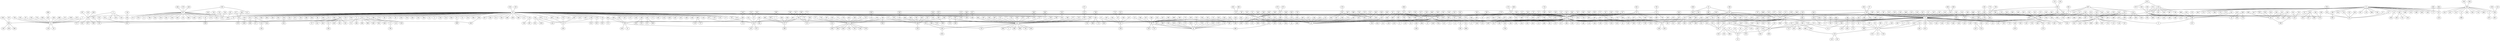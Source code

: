graph {1 [label="528" level=5];
2 [label="443" level=2];
3 [label="453" level=4];
4 [label="320" level=2];
5 [label="105" level=1];
6 [label="352" level=5];
7 [label="587" level=5];
8 [label="913" level=5];
9 [label="758" level=5];
10 [label="21" level=1];
11 [label="452" level=3];
12 [label="542" level=5];
13 [label="64" level=1];
14 [label="96" level=1];
15 [label="412" level=1];
16 [label="570" level=5];
17 [label="37" level=4];
18 [label="305" level=2];
19 [label="446" level=5];
20 [label="271" level=2];
21 [label="441" level=2];
22 [label="333" level=1];
23 [label="389" level=2];
24 [label="512" level=6];
25 [label="357" level=2];
26 [label="789" level=5];
27 [label="942" level=7];
28 [label="894" level=None];
29 [label="131" level=2];
30 [label="827" level=7];
31 [label="307" level=5];
32 [label="251" level=4];
33 [label="268" level=4];
34 [label="1" level=2];
35 [label="276" level=5];
36 [label="319" level=5];
37 [label="217" level=5];
38 [label="722" level=7];
39 [label="565" level=5];
40 [label="375" level=1];
41 [label="579" level=5];
42 [label="431" level=5];
43 [label="776" level=4];
44 [label="864" level=7];
45 [label="188" level=3];
46 [label="403" level=5];
47 [label="326" level=3];
48 [label="717" level=5];
49 [label="71" level=5];
50 [label="93" level=1];
51 [label="543" level=3];
52 [label="117" level=5];
53 [label="644" level=5];
54 [label="202" level=6];
55 [label="16" level=1];
56 [label="208" level=2];
57 [label="351" level=2];
58 [label="820" level=1];
59 [label="995" level=None];
60 [label="697" level=5];
61 [label="892" level=5];
62 [label="518" level=2];
63 [label="462" level=4];
64 [label="151" level=3];
65 [label="99" level=5];
66 [label="150" level=4];
67 [label="136" level=5];
68 [label="135" level=1];
69 [label="842" level=7];
70 [label="196" level=4];
71 [label="78" level=5];
72 [label="3" level=2];
73 [label="182" level=2];
74 [label="53" level=3];
75 [label="914" level=5];
76 [label="29" level=2];
77 [label="138" level=4];
78 [label="1001" level=5];
79 [label="361" level=2];
80 [label="977" level=7];
81 [label="471" level=5];
82 [label="705" level=6];
83 [label="60" level=2];
84 [label="68" level=2];
85 [label="129" level=1];
86 [label="948" level=None];
87 [label="983" level=7];
88 [label="364" level=6];
89 [label="356" level=2];
90 [label="279" level=5];
91 [label="804" level=5];
92 [label="304" level=4];
93 [label="767" level=6];
94 [label="572" level=5];
95 [label="976" level=5];
96 [label="537" level=2];
97 [label="902" level=None];
98 [label="171" level=3];
99 [label="728" level=5];
100 [label="315" level=6];
101 [label="796" level=7];
102 [label="170" level=1];
103 [label="824" level=None];
104 [label="17" level=1];
105 [label="81" level=1];
106 [label="806" level=6];
107 [label="395" level=3];
108 [label="515" level=3];
109 [label="241" level=5];
110 [label="657" level=None];
111 [label="550" level=2];
112 [label="956" level=5];
113 [label="490" level=3];
114 [label="943" level=None];
115 [label="301" level=1];
116 [label="559" level=6];
117 [label="866" level=7];
118 [label="523" level=5];
119 [label="199" level=2];
120 [label="975" level=7];
121 [label="88" level=4];
122 [label="83" level=1];
123 [label="522" level=7];
124 [label="291" level=5];
125 [label="539" level=6];
126 [label="448" level=3];
127 [label="803" level=4];
128 [label="972" level=7];
129 [label="582" level=5];
130 [label="800" level=6];
131 [label="853" level=None];
132 [label="503" level=5];
133 [label="721" level=6];
134 [label="211" level=1];
135 [label="343" level=5];
136 [label="489" level=1];
137 [label="525" level=3];
138 [label="91" level=4];
139 [label="688" level=None];
140 [label="321" level=2];
141 [label="466" level=2];
142 [label="987" level=5];
143 [label="195" level=4];
144 [label="134" level=5];
145 [label="573" level=5];
146 [label="298" level=5];
147 [label="962" level=7];
148 [label="22" level=5];
149 [label="639" level=6];
150 [label="693" level=6];
151 [label="365" level=1];
152 [label="420" level=1];
153 [label="719" level=5];
154 [label="411" level=1];
155 [label="577" level=5];
156 [label="599" level=5];
157 [label="157" level=2];
158 [label="209" level=1];
159 [label="288" level=4];
160 [label="156" level=5];
161 [label="978" level=6];
162 [label="733" level=5];
163 [label="509" level=2];
164 [label="67" level=6];
165 [label="569" level=3];
166 [label="596" level=6];
167 [label="223" level=2];
168 [label="769" level=7];
169 [label="378" level=5];
170 [label="260" level=5];
171 [label="724" level=7];
172 [label="883" level=4];
173 [label="708" level=5];
174 [label="133" level=1];
175 [label="179" level=2];
176 [label="1002" level=7];
177 [label="107" level=1];
178 [label="176" level=4];
179 [label="560" level=2];
180 [label="329" level=1];
181 [label="128" level=1];
182 [label="478" level=3];
183 [label="283" level=1];
184 [label="852" level=6];
185 [label="362" level=2];
186 [label="414" level=5];
187 [label="20" level=2];
188 [label="571" level=5];
189 [label="5" level=1];
190 [label="112" level=5];
191 [label="358" level=2];
192 [label="274" level=5];
193 [label="541" level=5];
194 [label="592" level=4];
195 [label="422" level=3];
196 [label="737" level=7];
197 [label="266" level=2];
198 [label="145" level=2];
199 [label="716" level=7];
200 [label="270" level=5];
201 [label="76" level=5];
202 [label="630" level=7];
203 [label="562" level=4];
204 [label="243" level=2];
205 [label="997" level=7];
206 [label="451" level=5];
207 [label="991" level=7];
208 [label="753" level=5];
209 [label="699" level=5];
210 [label="327" level=4];
211 [label="847" level=5];
212 [label="982" level=None];
213 [label="184" level=2];
214 [label="238" level=3];
215 [label="306" level=2];
216 [label="101" level=5];
217 [label="930" level=5];
218 [label="941" level=None];
219 [label="625" level=6];
220 [label="649" level=5];
221 [label="303" level=1];
222 [label="447" level=2];
223 [label="690" level=5];
224 [label="219" level=3];
225 [label="940" level=7];
226 [label="374" level=5];
227 [label="165" level=1];
228 [label="465" level=5];
229 [label="735" level=6];
230 [label="399" level=3];
231 [label="696" level=6];
232 [label="246" level=5];
233 [label="84" level=1];
234 [label="905" level=5];
235 [label="590" level=5];
236 [label="961" level=None];
237 [label="428" level=5];
238 [label="122" level=5];
239 [label="50" level=5];
240 [label="144" level=5];
241 [label="654" level=4];
242 [label="477" level=5];
243 [label="242" level=4];
244 [label="417" level=2];
245 [label="910" level=7];
246 [label="407" level=2];
247 [label="812" level=2];
248 [label="492" level=5];
249 [label="511" level=5];
250 [label="922" level=5];
251 [label="500" level=5];
252 [label="483" level=3];
253 [label="715" level=7];
254 [label="13" level=1];
255 [label="921" level=5];
256 [label="544" level=4];
257 [label="748" level=4];
258 [label="400" level=4];
259 [label="338" level=2];
260 [label="911" level=7];
261 [label="302" level=5];
262 [label="960" level=7];
263 [label="293" level=5];
264 [label="615" level=2];
265 [label="308" level=3];
266 [label="383" level=6];
267 [label="371" level=1];
268 [label="341" level=5];
269 [label="272" level=2];
270 [label="468" level=5];
271 [label="917" level=5];
272 [label="666" level=5];
273 [label="785" level=7];
274 [label="643" level=5];
275 [label="823" level=5];
276 [label="74" level=1];
277 [label="79" level=3];
278 [label="554" level=5];
279 [label="359" level=4];
280 [label="269" level=1];
281 [label="206" level=2];
282 [label="125" level=5];
283 [label="836" level=6];
284 [label="445" level=5];
285 [label="676" level=7];
286 [label="252" level=1];
287 [label="9" level=4];
288 [label="601" level=4];
289 [label="973" level=None];
290 [label="650" level=7];
291 [label="278" level=2];
292 [label="100" level=3];
293 [label="553" level=6];
294 [label="225" level=5];
295 [label="974" level=6];
296 [label="754" level=5];
297 [label="792" level=7];
298 [label="413" level=5];
299 [label="426" level=2];
300 [label="524" level=7];
301 [label="143" level=2];
302 [label="529" level=4];
303 [label="207" level=5];
304 [label="33" level=4];
305 [label="762" level=None];
306 [label="620" level=7];
307 [label="61" level=2];
308 [label="235" level=5];
309 [label="881" level=7];
310 [label="167" level=2];
311 [label="857" level=7];
312 [label="832" level=5];
313 [label="517" level=5];
314 [label="797" level=6];
315 [label="197" level=4];
316 [label="694" level=1];
317 [label="600" level=5];
318 [label="993" level=None];
319 [label="702" level=7];
320 [label="48" level=2];
321 [label="849" level=6];
322 [label="200" level=4];
323 [label="813" level=5];
324 [label="258" level=2];
325 [label="296" level=2];
326 [label="154" level=2];
327 [label="15" level=2];
328 [label="855" level=7];
329 [label="87" level=1];
330 [label="442" level=5];
331 [label="668" level=7];
332 [label="790" level=None];
333 [label="286" level=3];
334 [label="585" level=5];
335 [label="312" level=5];
336 [label="460" level=2];
337 [label="533" level=1];
338 [label="588" level=5];
339 [label="980" level=5];
340 [label="698" level=5];
341 [label="259" level=4];
342 [label="678" level=5];
343 [label="945" level=6];
344 [label="237" level=4];
345 [label="743" level=7];
346 [label="172" level=1];
347 [label="981" level=5];
348 [label="514" level=5];
349 [label="602" level=4];
350 [label="387" level=3];
351 [label="185" level=5];
352 [label="168" level=2];
353 [label="918" level=5];
354 [label="472" level=5];
355 [label="121" level=1];
356 [label="598" level=6];
357 [label="634" level=7];
358 [label="216" level=5];
359 [label="713" level=7];
360 [label="467" level=5];
361 [label="104" level=4];
362 [label="578" level=7];
363 [label="752" level=7];
364 [label="146" level=5];
365 [label="536" level=5];
366 [label="886" level=5];
367 [label="635" level=5];
368 [label="255" level=2];
369 [label="860" level=5];
370 [label="59" level=2];
371 [label="142" level=1];
372 [label="901" level=None];
373 [label="597" level=5];
374 [label="652" level=6];
375 [label="54" level=2];
376 [label="952" level=6];
377 [label="213" level=2];
378 [label="433" level=5];
379 [label="488" level=5];
380 [label="158" level=2];
381 [label="415" level=7];
382 [label="36" level=3];
383 [label="963" level=3];
384 [label="783" level=6];
385 [label="475" level=7];
386 [label="967" level=7];
387 [label="25" level=4];
388 [label="828" level=5];
389 [label="397" level=4];
390 [label="641" level=5];
391 [label="281" level=2];
392 [label="710" level=5];
393 [label="309" level=3];
394 [label="873" level=7];
395 [label="863" level=None];
396 [label="236" level=2];
397 [label="287" level=5];
398 [label="440" level=2];
399 [label="7" level=2];
400 [label="954" level=6];
401 [label="43" level=3];
402 [label="788" level=7];
403 [label="508" level=4];
404 [label="801" level=7];
405 [label="349" level=5];
406 [label="794" level=7];
407 [label="900" level=5];
408 [label="380" level=3];
409 [label="85" level=4];
410 [label="1004" level=None];
411 [label="510" level=5];
412 [label="608" level=4];
413 [label="898" level=7];
414 [label="234" level=2];
415 [label="609" level=6];
416 [label="244" level=1];
417 [label="899" level=None];
418 [label="363" level=2];
419 [label="870" level=7];
420 [label="405" level=1];
421 [label="385" level=5];
422 [label="787" level=None];
423 [label="663" level=5];
424 [label="97" level=5];
425 [label="545" level=5];
426 [label="384" level=5];
427 [label="775" level=7];
428 [label="292" level=4];
429 [label="502" level=5];
430 [label="556" level=6];
431 [label="799" level=6];
432 [label="233" level=2];
433 [label="685" level=2];
434 [label="723" level=5];
435 [label="714" level=5];
436 [label="75" level=5];
437 [label="106" level=1];
438 [label="821" level=7];
439 [label="116" level=1];
440 [label="516" level=5];
441 [label="318" level=1];
442 [label="655" level=2];
443 [label="455" level=2];
444 [label="526" level=2];
445 [label="552" level=3];
446 [label="382" level=7];
447 [label="239" level=5];
448 [label="111" level=6];
449 [label="765" level=5];
450 [label="971" level=1];
451 [label="370" level=4];
452 [label="959" level=None];
453 [label="62" level=1];
454 [label="173" level=1];
455 [label="935" level=3];
456 [label="640" level=5];
457 [label="42" level=2];
458 [label="802" level=6];
459 [label="826" level=5];
460 [label="674" level=5];
461 [label="205" level=4];
462 [label="534" level=7];
463 [label="738" level=4];
464 [label="861" level=None];
465 [label="850" level=7];
466 [label="355" level=2];
467 [label="681" level=5];
468 [label="432" level=6];
469 [label="476" level=6];
470 [label="224" level=5];
471 [label="275" level=4];
472 [label="501" level=5];
473 [label="221" level=1];
474 [label="904" level=7];
475 [label="695" level=5];
476 [label="347" level=5];
477 [label="645" level=6];
478 [label="619" level=6];
479 [label="28" level=1];
480 [label="924" level=5];
481 [label="12" level=2];
482 [label="427" level=2];
483 [label="673" level=7];
484 [label="44" level=1];
485 [label="192" level=5];
486 [label="936" level=3];
487 [label="277" level=5];
488 [label="254" level=1];
489 [label="1000" level=6];
490 [label="504" level=3];
491 [label="931" level=5];
492 [label="665" level=5];
493 [label="927" level=5];
494 [label="957" level=6];
495 [label="884" level=7];
496 [label="253" level=3];
497 [label="178" level=4];
498 [label="784" level=7];
499 [label="497" level=4];
500 [label="345" level=5];
501 [label="805" level=7];
502 [label="810" level=5];
503 [label="449" level=None];
504 [label="862" level=None];
505 [label="346" level=5];
506 [label="212" level=1];
507 [label="393" level=1];
508 [label="115" level=1];
509 [label="494" level=1];
510 [label="672" level=5];
511 [label="647" level=5];
512 [label="939" level=7];
513 [label="614" level=6];
514 [label="435" level=5];
515 [label="137" level=1];
516 [label="299" level=5];
517 [label="469" level=5];
518 [label="937" level=6];
519 [label="591" level=6];
520 [label="595" level=None];
521 [label="113" level=1];
522 [label="73" level=4];
523 [label="903" level=7];
524 [label="408" level=2];
525 [label="139" level=4];
526 [label="611" level=5];
527 [label="979" level=6];
528 [label="323" level=4];
529 [label="629" level=7];
530 [label="740" level=7];
531 [label="897" level=None];
532 [label="459" level=2];
533 [label="727" level=7];
534 [label="605" level=6];
535 [label="891" level=7];
536 [label="180" level=1];
537 [label="480" level=1];
538 [label="109" level=7];
539 [label="584" level=7];
540 [label="990" level=5];
541 [label="261" level=2];
542 [label="895" level=7];
543 [label="841" level=6];
544 [label="491" level=5];
545 [label="366" level=1];
546 [label="49" level=5];
547 [label="912" level=7];
548 [label="969" level=7];
549 [label="958" level=7];
550 [label="499" level=2];
551 [label="26" level=4];
552 [label="262" level=5];
553 [label="680" level=7];
554 [label="574" level=7];
555 [label="781" level=5];
556 [label="938" level=None];
557 [label="839" level=7];
558 [label="336" level=1];
559 [label="69" level=2];
560 [label="920" level=7];
561 [label="755" level=7];
562 [label="527" level=5];
563 [label="34" level=4];
564 [label="201" level=2];
565 [label="622" level=7];
566 [label="2" level=1];
567 [label="177" level=2];
568 [label="845" level=4];
569 [label="628" level=6];
570 [label="689" level=7];
571 [label="815" level=5];
572 [label="557" level=5];
573 [label="6" level=1];
574 [label="878" level=7];
575 [label="190" level=4];
576 [label="250" level=4];
577 [label="14" level=1];
578 [label="908" level=5];
579 [label="749" level=6];
580 [label="264" level=3];
581 [label="742" level=7];
582 [label="118" level=4];
583 [label="330" level=5];
584 [label="421" level=2];
585 [label="984" level=7];
586 [label="616" level=6];
587 [label="390" level=2];
588 [label="877" level=6];
589 [label="110" level=5];
590 [label="840" level=5];
591 [label="566" level=4];
592 [label="141" level=1];
593 [label="193" level=5];
594 [label="887" level=6];
595 [label="487" level=5];
596 [label="893" level=7];
597 [label="915" level=7];
598 [label="245" level=2];
599 [label="248" level=5];
600 [label="692" level=7];
601 [label="817" level=6];
602 [label="63" level=1];
603 [label="966" level=7];
604 [label="933" level=5];
605 [label="985" level=None];
606 [label="623" level=5];
607 [label="401" level=2];
608 [label="505" level=5];
609 [label="624" level=5];
610 [label="47" level=1];
611 [label="486" level=2];
612 [label="368" level=2];
613 [label="194" level=3];
614 [label="119" level=5];
615 [label="313" level=5];
616 [label="679" level=1];
617 [label="348" level=7];
618 [label="51" level=2];
619 [label="316" level=2];
620 [label="766" level=6];
621 [label="687" level=6];
622 [label="66" level=4];
623 [label="567" level=6];
624 [label="58" level=1];
625 [label="718" level=6];
626 [label="814" level=7];
627 [label="70" level=5];
628 [label="618" level=5];
629 [label="52" level=5];
630 [label="822" level=5];
631 [label="367" level=1];
632 [label="103" level=2];
633 [label="970" level=6];
634 [label="764" level=1];
635 [label="82" level=1];
636 [label="879" level=None];
637 [label="183" level=1];
638 [label="834" level=None];
639 [label="538" level=5];
640 [label="495" level=1];
641 [label="928" level=None];
642 [label="996" level=7];
643 [label="929" level=5];
644 [label="854" level=6];
645 [label="284" level=3];
646 [label="317" level=1];
647 [label="532" level=5];
648 [label="39" level=2];
649 [label="846" level=7];
650 [label="215" level=1];
651 [label="350" level=1];
652 [label="1003" level=None];
653 [label="72" level=6];
654 [label="46" level=2];
655 [label="391" level=5];
656 [label="607" level=4];
657 [label="819" level=6];
658 [label="324" level=5];
659 [label="479" level=6];
660 [label="227" level=5];
661 [label="360" level=4];
662 [label="218" level=2];
663 [label="704" level=7];
664 [label="825" level=7];
665 [label="756" level=5];
666 [label="739" level=6];
667 [label="396" level=5];
668 [label="174" level=2];
669 [label="127" level=5];
670 [label="507" level=6];
671 [label="851" level=5];
672 [label="45" level=2];
673 [label="95" level=2];
674 [label="220" level=5];
675 [label="311" level=4];
676 [label="409" level=1];
677 [label="289" level=6];
678 [label="342" level=2];
679 [label="229" level=4];
680 [label="430" level=2];
681 [label="888" level=None];
682 [label="730" level=5];
683 [label="98" level=5];
684 [label="456" level=7];
685 [label="994" level=None];
686 [label="759" level=7];
687 [label="561" level=7];
688 [label="667" level=5];
689 [label="410" level=5];
690 [label="949" level=5];
691 [label="521" level=5];
692 [label="889" level=7];
693 [label="140" level=3];
694 [label="760" level=7];
695 [label="425" level=4];
696 [label="768" level=5];
697 [label="659" level=7];
698 [label="786" level=5];
699 [label="77" level=5];
700 [label="750" level=None];
701 [label="604" level=6];
702 [label="780" level=7];
703 [label="664" level=5];
704 [label="563" level=5];
705 [label="677" level=7];
706 [label="686" level=5];
707 [label="482" level=2];
708 [label="148" level=5];
709 [label="10" level=2];
710 [label="175" level=5];
711 [label="707" level=4];
712 [label="458" level=2];
713 [label="513" level=2];
714 [label="965" level=7];
715 [label="874" level=7];
716 [label="214" level=2];
717 [label="809" level=2];
718 [label="555" level=5];
719 [label="273" level=4];
720 [label="671" level=5];
721 [label="373" level=3];
722 [label="953" level=5];
723 [label="481" level=3];
724 [label="38" level=2];
725 [label="575" level=5];
726 [label="474" level=1];
727 [label="394" level=4];
728 [label="80" level=1];
729 [label="8" level=4];
730 [label="843" level=7];
731 [label="880" level=4];
732 [label="761" level=None];
733 [label="23" level=1];
734 [label="988" level=7];
735 [label="818" level=5];
736 [label="631" level=7];
737 [label="204" level=4];
738 [label="332" level=5];
739 [label="868" level=7];
740 [label="871" level=None];
741 [label="646" level=7];
742 [label="919" level=5];
743 [label="603" level=7];
744 [label="531" level=2];
745 [label="337" level=4];
746 [label="132" level=2];
747 [label="257" level=5];
748 [label="709" level=7];
749 [label="638" level=5];
750 [label="656" level=5];
751 [label="339" level=2];
752 [label="0" level=3];
753 [label="632" level=7];
754 [label="829" level=7];
755 [label="120" level=5];
756 [label="386" level=6];
757 [label="334" level=5];
758 [label="297" level=5];
759 [label="434" level=1];
760 [label="890" level=7];
761 [label="203" level=4];
762 [label="322" level=5];
763 [label="558" level=5];
764 [label="249" level=1];
765 [label="856" level=2];
766 [label="519" level=5];
767 [label="774" level=None];
768 [label="779" level=7];
769 [label="282" level=1];
770 [label="617" level=6];
771 [label="41" level=1];
772 [label="65" level=1];
773 [label="763" level=7];
774 [label="155" level=2];
775 [label="682" level=7];
776 [label="381" level=4];
777 [label="149" level=4];
778 [label="726" level=5];
779 [label="751" level=6];
780 [label="438" level=1];
781 [label="858" level=7];
782 [label="437" level=3];
783 [label="807" level=2];
784 [label="439" level=7];
785 [label="869" level=6];
786 [label="535" level=6];
787 [label="314" level=1];
788 [label="642" level=1];
789 [label="454" level=2];
790 [label="816" level=5];
791 [label="147" level=2];
792 [label="549" level=1];
793 [label="114" level=1];
794 [label="811" level=6];
795 [label="163" level=2];
796 [label="124" level=3];
797 [label="331" level=5];
798 [label="295" level=1];
799 [label="55" level=1];
800 [label="89" level=2];
801 [label="388" level=5];
802 [label="392" level=5];
803 [label="986" level=2];
804 [label="734" level=5];
805 [label="369" level=6];
806 [label="444" level=4];
807 [label="300" level=2];
808 [label="729" level=6];
809 [label="493" level=1];
810 [label="310" level=4];
811 [label="267" level=5];
812 [label="923" level=6];
813 [label="377" level=1];
814 [label="745" level=6];
815 [label="161" level=3];
816 [label="198" level=4];
817 [label="30" level=1];
818 [label="568" level=4];
819 [label="162" level=2];
820 [label="782" level=7];
821 [label="416" level=7];
822 [label="837" level=7];
823 [label="94" level=2];
824 [label="706" level=5];
825 [label="153" level=2];
826 [label="418" level=4];
827 [label="612" level=2];
828 [label="593" level=3];
829 [label="19" level=2];
830 [label="126" level=4];
831 [label="256" level=1];
832 [label="606" level=None];
833 [label="876" level=None];
834 [label="290" level=1];
835 [label="916" level=None];
836 [label="436" level=7];
837 [label="210" level=1];
838 [label="496" level=5];
839 [label="265" level=4];
840 [label="424" level=1];
841 [label="627" level=2];
842 [label="583" level=None];
843 [label="725" level=5];
844 [label="484" level=5];
845 [label="865" level=5];
846 [label="882" level=7];
847 [label="31" level=2];
848 [label="230" level=5];
849 [label="166" level=1];
850 [label="506" level=2];
851 [label="547" level=1];
852 [label="263" level=2];
853 [label="859" level=2];
854 [label="404" level=1];
855 [label="951" level=5];
856 [label="770" level=7];
857 [label="152" level=2];
858 [label="651" level=5];
859 [label="247" level=5];
860 [label="232" level=1];
861 [label="989" level=7];
862 [label="473" level=1];
863 [label="791" level=2];
864 [label="546" level=1];
865 [label="398" level=7];
866 [label="186" level=4];
867 [label="636" level=7];
868 [label="830" level=None];
869 [label="613" level=5];
870 [label="907" level=5];
871 [label="926" level=5];
872 [label="498" level=1];
873 [label="621" level=5];
874 [label="540" level=6];
875 [label="27" level=2];
876 [label="24" level=4];
877 [label="773" level=7];
878 [label="896" level=4];
879 [label="777" level=5];
880 [label="998" level=None];
881 [label="335" level=5];
882 [label="402" level=5];
883 [label="932" level=1];
884 [label="925" level=5];
885 [label="872" level=5];
886 [label="423" level=3];
887 [label="11" level=2];
888 [label="968" level=7];
889 [label="661" level=3];
890 [label="906" level=7];
891 [label="700" level=5];
892 [label="191" level=2];
893 [label="379" level=2];
894 [label="464" level=2];
895 [label="741" level=6];
896 [label="747" level=4];
897 [label="885" level=7];
898 [label="463" level=7];
899 [label="376" level=2];
900 [label="520" level=2];
901 [label="294" level=5];
902 [label="946" level=None];
903 [label="354" level=5];
904 [label="581" level=4];
905 [label="548" level=4];
906 [label="848" level=7];
907 [label="530" level=5];
908 [label="92" level=2];
909 [label="662" level=5];
910 [label="955" level=6];
911 [label="344" level=5];
912 [label="992" level=7];
913 [label="189" level=2];
914 [label="450" level=2];
915 [label="35" level=2];
916 [label="18" level=2];
917 [label="576" level=5];
918 [label="32" level=4];
919 [label="683" level=5];
920 [label="947" level=6];
921 [label="160" level=1];
922 [label="419" level=1];
923 [label="40" level=2];
924 [label="130" level=4];
925 [label="340" level=1];
926 [label="222" level=2];
927 [label="280" level=1];
928 [label="325" level=5];
929 [label="867" level=7];
930 [label="429" level=4];
931 [label="835" level=6];
932 [label="701" level=7];
933 [label="757" level=7];
934 [label="56" level=2];
935 [label="461" level=5];
936 [label="4" level=1];
937 [label="240" level=5];
938 [label="589" level=5];
939 [label="159" level=4];
940 [label="610" level=5];
941 [label="637" level=6];
942 [label="102" level=5];
943 [label="712" level=7];
944 [label="950" level=3];
945 [label="838" level=7];
946 [label="285" level=1];
947 [label="594" level=6];
948 [label="169" level=1];
949 [label="353" level=3];
950 [label="999" level=None];
951 [label="328" level=5];
952 [label="90" level=5];
953 [label="795" level=None];
954 [label="875" level=None];
955 [label="86" level=1];
956 [label="372" level=4];
957 [label="187" level=1];
958 [label="228" level=5];
959 [label="586" level=5];
960 [label="778" level=6];
961 [label="470" level=5];
962 [label="736" level=6];
963 [label="57" level=2];
964 [label="669" level=6];
965 [label="406" level=5];
966 [label="831" level=7];
967 [label="944" level=7];
968 [label="164" level=2];
969 [label="108" level=3];
970 [label="226" level=2];
971 [label="457" level=5];
972 [label="551" level=5];
973 [label="231" level=2];
974 [label="793" level=7];
975 [label="909" level=6];
976 [label="833" level=6];
977 [label="626" level=None];
978 [label="123" level=4];
979 [label="720" level=5];
980 [label="181" level=2];
981 [label="564" level=4];
982 [label="934" level=7];
983 [label="485" level=3];
984 [label="844" level=7];
985 [label="964" level=6];
986 [label="771" level=6];
1 -- 13;
2 -- 441;
3 -- 635;
4 -- 667;
4 -- 920;
4 -- 651;
4 -- 739;
5 -- 13;
6 -- 651;
7 -- 158;
8 -- 128;
8 -- 137;
9 -- 545;
10 -- 192;
10 -- 905;
10 -- 878;
10 -- 879;
10 -- 904;
10 -- 13;
10 -- 511;
10 -- 897;
10 -- 360;
10 -- 422;
10 -- 325;
10 -- 582;
10 -- 265;
10 -- 706;
10 -- 766;
10 -- 291;
10 -- 210;
10 -- 63;
10 -- 609;
10 -- 484;
10 -- 88;
10 -- 253;
10 -- 603;
11 -- 868;
11 -- 401;
12 -- 346;
13 -- 887;
13 -- 388;
13 -- 389;
13 -- 136;
13 -- 391;
13 -- 138;
13 -- 850;
13 -- 518;
13 -- 876;
13 -- 25;
13 -- 15;
13 -- 893;
13 -- 18;
13 -- 650;
13 -- 20;
13 -- 838;
13 -- 405;
13 -- 144;
13 -- 526;
13 -- 899;
13 -- 153;
13 -- 280;
13 -- 673;
13 -- 158;
13 -- 29;
13 -- 903;
13 -- 414;
13 -- 416;
13 -- 796;
13 -- 528;
13 -- 167;
13 -- 583;
13 -- 284;
13 -- 816;
13 -- 55;
13 -- 180;
13 -- 680;
13 -- 682;
13 -- 53;
13 -- 683;
13 -- 433;
13 -- 492;
13 -- 437;
13 -- 684;
13 -- 622;
13 -- 693;
13 -- 679;
13 -- 571;
13 -- 807;
13 -- 573;
13 -- 65;
13 -- 261;
13 -- 872;
13 -- 698;
13 -- 393;
13 -- 214;
13 -- 70;
13 -- 928;
13 -- 942;
13 -- 454;
13 -- 944;
13 -- 457;
13 -- 420;
13 -- 213;
13 -- 709;
13 -- 590;
13 -- 215;
13 -- 456;
13 -- 592;
13 -- 339;
13 -- 952;
13 -- 956;
13 -- 567;
13 -- 288;
13 -- 632;
13 -- 353;
13 -- 564;
13 -- 566;
13 -- 963;
13 -- 358;
13 -- 441;
13 -- 853;
13 -- 107;
13 -- 968;
13 -- 969;
13 -- 777;
13 -- 162;
13 -- 860;
13 -- 23;
13 -- 141;
13 -- 926;
13 -- 248;
13 -- 249;
13 -- 119;
13 -- 871;
13 -- 470;
13 -- 752;
13 -- 204;
13 -- 800;
13 -- 986;
14 -- 309;
14 -- 441;
15 -- 207;
15 -- 127;
15 -- 919;
15 -- 681;
15 -- 495;
15 -- 799;
16 -- 591;
17 -- 648;
19 -- 222;
20 -- 196;
21 -- 769;
22 -- 87;
22 -- 441;
22 -- 542;
22 -- 841;
23 -- 268;
23 -- 691;
23 -- 819;
23 -- 73;
23 -- 655;
23 -- 569;
23 -- 421;
24 -- 545;
26 -- 471;
27 -- 514;
28 -- 210;
29 -- 48;
29 -- 741;
30 -- 850;
31 -- 646;
32 -- 68;
33 -- 96;
34 -- 586;
34 -- 818;
34 -- 527;
34 -- 576;
34 -- 957;
34 -- 791;
35 -- 115;
36 -- 158;
37 -- 769;
38 -- 724;
39 -- 197;
40 -- 616;
40 -- 441;
41 -- 222;
42 -- 728;
43 -- 823;
44 -- 154;
45 -- 616;
46 -- 346;
47 -- 441;
48 -- 402;
49 -- 378;
49 -- 158;
49 -- 468;
49 -- 546;
50 -- 68;
50 -- 225;
51 -- 139;
51 -- 230;
52 -- 676;
54 -- 58;
55 -- 788;
56 -- 799;
57 -- 651;
58 -- 404;
58 -- 768;
58 -- 346;
59 -- 943;
60 -- 381;
60 -- 186;
60 -- 189;
60 -- 477;
61 -- 787;
61 -- 535;
62 -- 957;
62 -- 400;
63 -- 932;
63 -- 898;
63 -- 687;
64 -- 648;
66 -- 175;
67 -- 68;
68 -- 551;
68 -- 453;
68 -- 772;
68 -- 745;
68 -- 610;
68 -- 780;
68 -- 558;
68 -- 369;
68 -- 817;
68 -- 733;
68 -- 436;
68 -- 847;
68 -- 875;
68 -- 75;
68 -- 439;
69 -- 134;
71 -- 635;
72 -- 799;
72 -- 188;
74 -- 96;
74 -- 250;
74 -- 228;
76 -- 425;
76 -- 985;
76 -- 648;
76 -- 278;
77 -- 676;
78 -- 127;
79 -- 441;
79 -- 387;
80 -- 243;
81 -- 354;
82 -- 860;
83 -- 346;
84 -- 616;
85 -- 316;
85 -- 912;
86 -- 776;
89 -- 537;
89 -- 689;
90 -- 635;
91 -- 197;
92 -- 800;
93 -- 127;
94 -- 651;
95 -- 441;
96 -- 660;
96 -- 727;
96 -- 399;
96 -- 100;
96 -- 555;
96 -- 408;
96 -- 656;
96 -- 612;
96 -- 187;
96 -- 869;
97 -- 189;
98 -- 441;
99 -- 908;
101 -- 420;
102 -- 441;
102 -- 954;
103 -- 892;
104 -- 646;
104 -- 756;
105 -- 616;
106 -- 800;
108 -- 346;
109 -- 416;
110 -- 280;
111 -- 957;
111 -- 829;
112 -- 250;
113 -- 728;
114 -- 798;
115 -- 311;
115 -- 416;
115 -- 858;
115 -- 146;
115 -- 722;
116 -- 769;
117 -- 728;
118 -- 346;
119 -- 705;
119 -- 465;
120 -- 450;
121 -- 700;
121 -- 800;
122 -- 441;
123 -- 704;
124 -- 174;
125 -- 277;
126 -- 222;
127 -- 459;
127 -- 143;
127 -- 540;
129 -- 337;
130 -- 676;
131 -- 635;
132 -- 246;
133 -- 817;
134 -- 634;
134 -- 641;
134 -- 867;
134 -- 561;
135 -- 651;
136 -- 643;
136 -- 837;
136 -- 524;
136 -- 746;
137 -- 386;
137 -- 808;
137 -- 855;
137 -- 246;
137 -- 263;
137 -- 449;
138 -- 861;
140 -- 175;
140 -- 474;
142 -- 508;
144 -- 620;
144 -- 929;
145 -- 591;
147 -- 549;
148 -- 908;
149 -- 158;
150 -- 545;
151 -- 976;
151 -- 346;
152 -- 441;
153 -- 753;
154 -- 803;
154 -- 441;
154 -- 734;
154 -- 498;
154 -- 701;
155 -- 362;
155 -- 769;
156 -- 243;
157 -- 331;
157 -- 651;
158 -- 941;
158 -- 736;
158 -- 975;
159 -- 769;
160 -- 175;
161 -- 508;
162 -- 812;
163 -- 359;
163 -- 376;
163 -- 537;
163 -- 548;
163 -- 549;
164 -- 337;
165 -- 401;
165 -- 960;
166 -- 769;
168 -- 453;
169 -- 175;
170 -- 558;
171 -- 259;
172 -- 558;
172 -- 918;
173 -- 635;
174 -- 984;
174 -- 851;
174 -- 882;
175 -- 708;
175 -- 476;
175 -- 678;
175 -- 895;
175 -- 552;
175 -- 761;
175 -- 801;
175 -- 870;
175 -- 361;
175 -- 776;
175 -- 238;
175 -- 785;
176 -- 179;
177 -- 638;
177 -- 663;
177 -- 441;
177 -- 256;
177 -- 822;
178 -- 441;
179 -- 427;
179 -- 558;
181 -- 346;
182 -- 769;
183 -- 441;
184 -- 671;
185 -- 537;
186 -- 503;
186 -- 835;
186 -- 743;
187 -- 957;
189 -- 773;
189 -- 441;
189 -- 199;
190 -- 728;
191 -- 246;
193 -- 634;
194 -- 770;
194 -- 222;
195 -- 416;
197 -- 232;
197 -- 811;
197 -- 979;
197 -- 246;
197 -- 287;
197 -- 481;
197 -- 580;
197 -- 251;
197 -- 658;
197 -- 296;
197 -- 412;
198 -- 950;
198 -- 957;
200 -- 233;
201 -- 441;
202 -- 805;
203 -- 499;
205 -- 722;
206 -- 591;
208 -- 508;
209 -- 349;
210 -- 821;
211 -- 851;
212 -- 515;
214 -- 565;
215 -- 781;
215 -- 664;
216 -- 942;
217 -- 493;
217 -- 964;
217 -- 491;
217 -- 871;
218 -- 913;
219 -- 946;
220 -- 233;
221 -- 783;
221 -- 728;
222 -- 604;
222 -- 930;
222 -- 757;
222 -- 672;
222 -- 881;
222 -- 285;
222 -- 935;
222 -- 762;
222 -- 237;
222 -- 269;
222 -- 327;
222 -- 431;
222 -- 525;
222 -- 654;
222 -- 719;
222 -- 280;
222 -- 223;
222 -- 247;
224 -- 346;
224 -- 277;
226 -- 246;
227 -- 851;
229 -- 762;
230 -- 809;
231 -- 662;
233 -- 241;
233 -- 441;
233 -- 533;
233 -- 702;
233 -- 293;
233 -- 356;
234 -- 619;
235 -- 676;
236 -- 813;
239 -- 635;
240 -- 506;
242 -- 726;
243 -- 837;
243 -- 636;
244 -- 441;
244 -- 953;
245 -- 772;
246 -- 550;
246 -- 377;
246 -- 965;
246 -- 490;
246 -- 608;
246 -- 591;
246 -- 429;
246 -- 401;
246 -- 592;
246 -- 839;
246 -- 738;
252 -- 634;
254 -- 441;
255 -- 731;
256 -- 747;
256 -- 601;
256 -- 332;
256 -- 462;
257 -- 635;
257 -- 967;
258 -- 558;
259 -- 441;
260 -- 913;
262 -- 813;
264 -- 441;
266 -- 893;
267 -- 769;
270 -- 346;
271 -- 823;
272 -- 591;
273 -- 676;
274 -- 819;
275 -- 591;
276 -- 634;
279 -- 580;
281 -- 823;
282 -- 455;
283 -- 323;
284 -- 572;
284 -- 906;
286 -- 537;
287 -- 494;
289 -- 450;
290 -- 650;
292 -- 455;
294 -- 787;
295 -- 823;
297 -- 355;
298 -- 346;
299 -- 441;
300 -- 653;
301 -- 346;
302 -- 349;
302 -- 763;
302 -- 379;
302 -- 595;
303 -- 346;
304 -- 574;
304 -- 648;
305 -- 440;
306 -- 834;
307 -- 346;
308 -- 416;
310 -- 346;
312 -- 942;
313 -- 942;
314 -- 534;
315 -- 346;
316 -- 809;
316 -- 940;
316 -- 844;
316 -- 703;
316 -- 834;
316 -- 824;
316 -- 368;
316 -- 792;
317 -- 323;
318 -- 524;
319 -- 883;
320 -- 441;
321 -- 774;
322 -- 823;
323 -- 346;
324 -- 966;
324 -- 789;
324 -- 652;
325 -- 802;
326 -- 769;
328 -- 862;
329 -- 851;
329 -- 977;
330 -- 441;
333 -- 728;
334 -- 346;
335 -- 646;
335 -- 543;
336 -- 616;
337 -- 588;
337 -- 890;
337 -- 661;
337 -- 351;
337 -- 665;
337 -- 651;
337 -- 514;
337 -- 349;
337 -- 616;
337 -- 346;
338 -- 769;
339 -- 933;
339 -- 614;
340 -- 799;
341 -- 908;
342 -- 537;
343 -- 676;
344 -- 416;
345 -- 942;
346 -- 479;
346 -- 759;
346 -- 577;
346 -- 798;
346 -- 442;
346 -- 924;
346 -- 946;
346 -- 444;
346 -- 712;
346 -- 894;
346 -- 461;
346 -- 371;
346 -- 716;
346 -- 618;
346 -- 958;
346 -- 471;
346 -- 849;
346 -- 458;
346 -- 914;
346 -- 971;
346 -- 398;
346 -- 428;
346 -- 978;
346 -- 973;
346 -- 804;
346 -- 980;
346 -- 922;
346 -- 435;
346 -- 506;
346 -- 505;
346 -- 927;
346 -- 764;
347 -- 441;
348 -- 726;
349 -- 891;
350 -- 983;
352 -- 634;
353 -- 489;
354 -- 466;
355 -- 441;
355 -- 760;
355 -- 686;
357 -- 367;
363 -- 635;
364 -- 957;
365 -- 679;
366 -- 545;
367 -- 946;
368 -- 943;
370 -- 799;
371 -- 537;
372 -- 515;
373 -- 769;
374 -- 713;
375 -- 783;
380 -- 416;
382 -- 441;
383 -- 416;
384 -- 635;
385 -- 807;
390 -- 902;
390 -- 769;
392 -- 957;
394 -- 695;
395 -- 963;
396 -- 416;
397 -- 728;
398 -- 633;
403 -- 616;
406 -- 762;
407 -- 508;
408 -- 553;
409 -- 646;
410 -- 799;
411 -- 580;
413 -- 723;
415 -- 817;
416 -- 624;
416 -- 432;
416 -- 939;
416 -- 502;
417 -- 566;
418 -- 957;
419 -- 695;
420 -- 877;
420 -- 692;
423 -- 616;
424 -- 942;
426 -- 728;
430 -- 927;
434 -- 908;
437 -- 513;
437 -- 789;
438 -- 795;
440 -- 942;
441 -- 508;
441 -- 443;
441 -- 509;
441 -- 451;
441 -- 884;
441 -- 886;
441 -- 840;
441 -- 707;
441 -- 521;
441 -- 769;
441 -- 948;
441 -- 955;
441 -- 598;
441 -- 983;
441 -- 806;
441 -- 843;
441 -- 610;
441 -- 611;
441 -- 851;
441 -- 793;
441 -- 852;
441 -- 669;
441 -- 676;
441 -- 923;
441 -- 921;
441 -- 831;
441 -- 562;
441 -- 631;
441 -- 635;
441 -- 637;
442 -- 482;
442 -- 713;
444 -- 547;
445 -- 799;
446 -- 893;
447 -- 721;
448 -- 726;
450 -- 616;
450 -- 596;
452 -- 813;
453 -- 519;
455 -- 486;
455 -- 949;
455 -- 696;
460 -- 763;
463 -- 799;
464 -- 651;
466 -- 769;
467 -- 651;
469 -- 726;
471 -- 659;
471 -- 931;
472 -- 860;
473 -- 646;
473 -- 537;
475 -- 646;
478 -- 800;
480 -- 800;
481 -- 642;
483 -- 640;
484 -- 501;
485 -- 783;
486 -- 714;
486 -- 651;
487 -- 635;
488 -- 788;
496 -- 728;
497 -- 651;
499 -- 676;
499 -- 794;
499 -- 544;
500 -- 651;
504 -- 879;
506 -- 627;
507 -- 732;
507 -- 769;
508 -- 784;
510 -- 729;
512 -- 651;
514 -- 560;
515 -- 616;
516 -- 888;
516 -- 728;
517 -- 726;
520 -- 629;
522 -- 646;
523 -- 552;
526 -- 556;
529 -- 619;
530 -- 635;
531 -- 852;
532 -- 957;
534 -- 649;
534 -- 671;
536 -- 651;
537 -- 981;
537 -- 648;
537 -- 749;
538 -- 618;
539 -- 834;
541 -- 803;
545 -- 957;
554 -- 927;
555 -- 873;
557 -- 813;
558 -- 771;
558 -- 908;
558 -- 790;
559 -- 616;
563 -- 648;
568 -- 845;
568 -- 800;
570 -- 816;
573 -- 685;
573 -- 779;
575 -- 769;
578 -- 823;
579 -- 645;
580 -- 889;
581 -- 849;
584 -- 676;
585 -- 825;
587 -- 676;
589 -- 726;
591 -- 859;
591 -- 729;
593 -- 799;
594 -- 908;
597 -- 724;
599 -- 646;
600 -- 924;
602 -- 799;
605 -- 899;
606 -- 863;
607 -- 863;
613 -- 799;
615 -- 646;
616 -- 728;
616 -- 792;
616 -- 913;
616 -- 957;
616 -- 972;
617 -- 678;
619 -- 974;
619 -- 957;
621 -- 769;
623 -- 635;
625 -- 799;
626 -- 629;
628 -- 683;
629 -- 787;
630 -- 651;
634 -- 817;
634 -- 787;
634 -- 813;
634 -- 797;
635 -- 704;
635 -- 874;
635 -- 666;
635 -- 917;
635 -- 644;
635 -- 820;
635 -- 947;
639 -- 908;
640 -- 832;
640 -- 787;
645 -- 788;
646 -- 916;
646 -- 810;
646 -- 662;
646 -- 970;
647 -- 819;
648 -- 915;
651 -- 671;
651 -- 678;
651 -- 828;
651 -- 737;
651 -- 823;
651 -- 892;
653 -- 908;
657 -- 719;
662 -- 758;
662 -- 674;
668 -- 728;
668 -- 710;
670 -- 787;
671 -- 725;
672 -- 945;
675 -- 769;
676 -- 718;
677 -- 927;
688 -- 957;
690 -- 799;
691 -- 842;
694 -- 881;
695 -- 863;
695 -- 715;
697 -- 813;
699 -- 769;
711 -- 841;
717 -- 841;
720 -- 957;
721 -- 908;
723 -- 799;
724 -- 851;
726 -- 951;
726 -- 866;
726 -- 728;
728 -- 896;
728 -- 848;
728 -- 731;
730 -- 834;
735 -- 908;
740 -- 973;
742 -- 800;
744 -- 769;
748 -- 949;
750 -- 973;
751 -- 851;
754 -- 834;
755 -- 823;
765 -- 769;
767 -- 946;
769 -- 959;
769 -- 814;
769 -- 936;
769 -- 938;
769 -- 854;
769 -- 795;
769 -- 909;
769 -- 825;
772 -- 880;
774 -- 957;
775 -- 892;
778 -- 787;
780 -- 836;
782 -- 851;
786 -- 968;
787 -- 885;
787 -- 815;
795 -- 982;
799 -- 830;
799 -- 934;
800 -- 805;
803 -- 961;
809 -- 863;
813 -- 865;
823 -- 910;
823 -- 901;
826 -- 957;
827 -- 863;
833 -- 981;
837 -- 937;
846 -- 849;
851 -- 925;
856 -- 949;
857 -- 957;
862 -- 957;
864 -- 957;
883 -- 957;
900 -- 908;
907 -- 908;
911 -- 973;
921 -- 962;
}